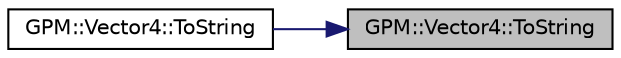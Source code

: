 digraph "GPM::Vector4::ToString"
{
 // INTERACTIVE_SVG=YES
 // LATEX_PDF_SIZE
  edge [fontname="Helvetica",fontsize="10",labelfontname="Helvetica",labelfontsize="10"];
  node [fontname="Helvetica",fontsize="10",shape=record];
  rankdir="RL";
  Node458 [label="GPM::Vector4::ToString",height=0.2,width=0.4,color="black", fillcolor="grey75", style="filled", fontcolor="black",tooltip="Convert vector to string."];
  Node458 -> Node459 [dir="back",color="midnightblue",fontsize="10",style="solid",fontname="Helvetica"];
  Node459 [label="GPM::Vector4::ToString",height=0.2,width=0.4,color="black", fillcolor="white", style="filled",URL="$struct_g_p_m_1_1_vector4.html#ab3b24f718c430e90ec843fb3158adc2f",tooltip="Convert vector to string."];
}
